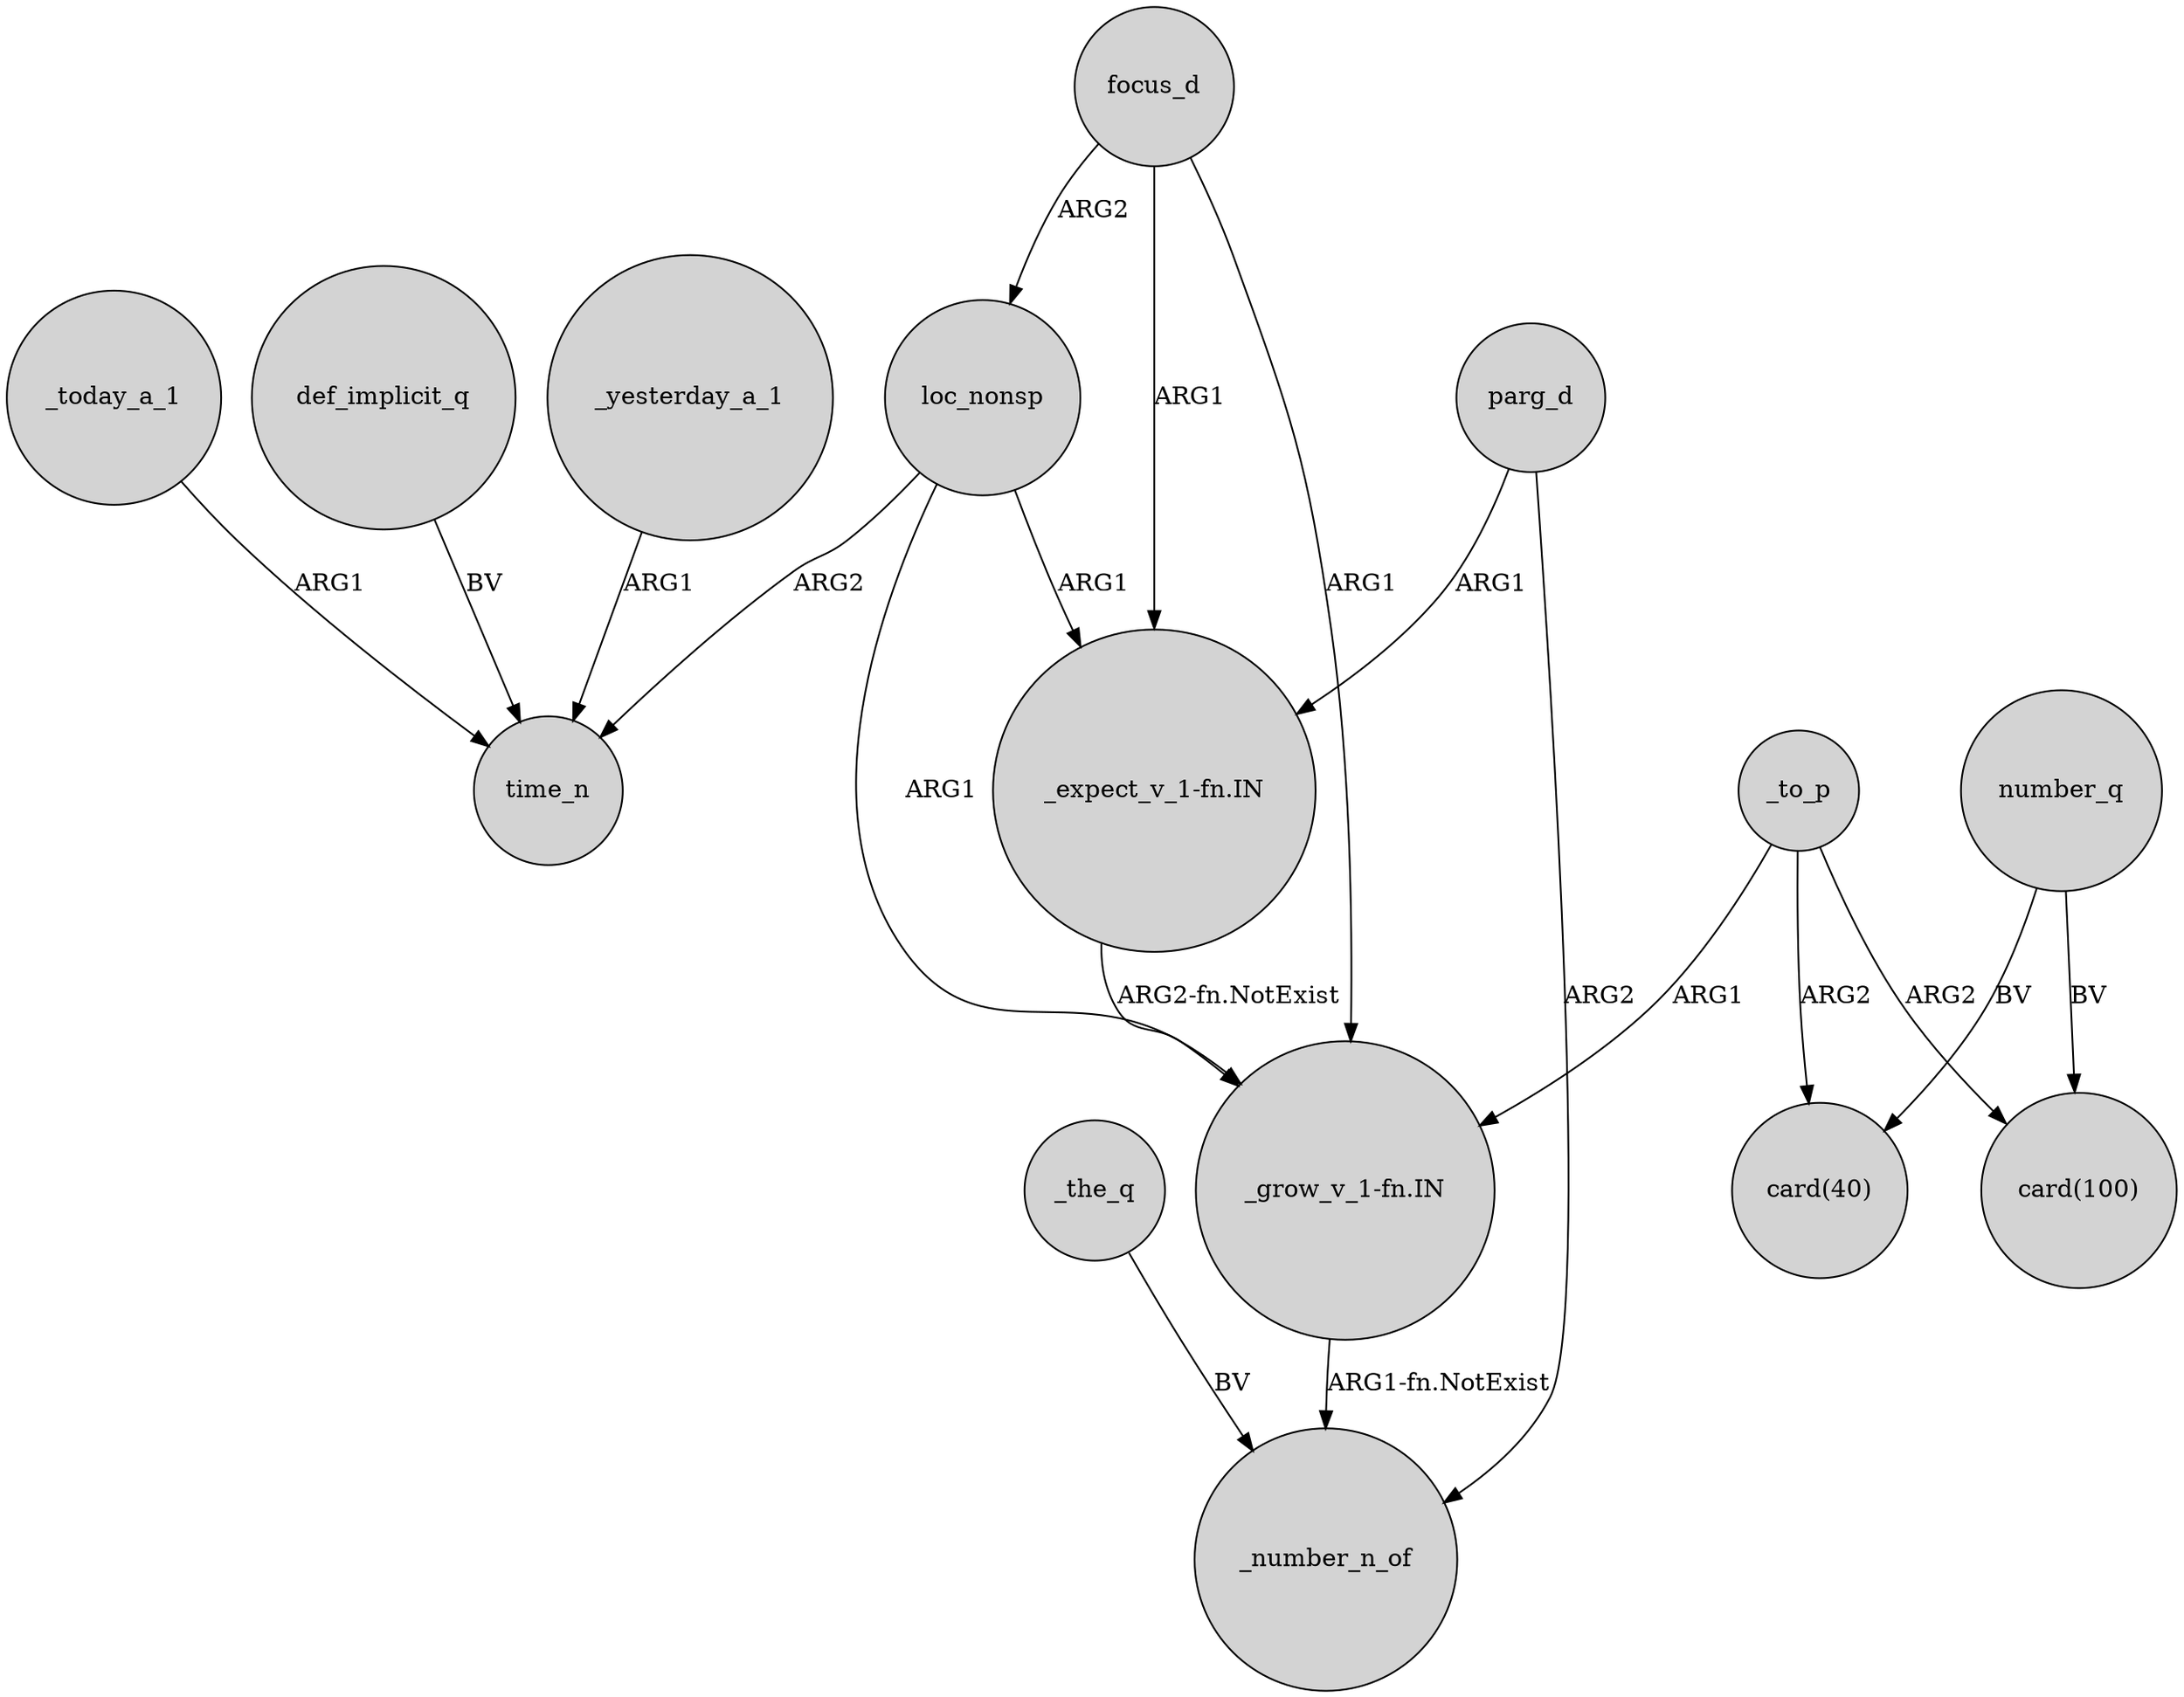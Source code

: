 digraph {
	node [shape=circle style=filled]
	focus_d -> loc_nonsp [label=ARG2]
	_yesterday_a_1 -> time_n [label=ARG1]
	_today_a_1 -> time_n [label=ARG1]
	_to_p -> "card(100)" [label=ARG2]
	_the_q -> _number_n_of [label=BV]
	loc_nonsp -> time_n [label=ARG2]
	_to_p -> "card(40)" [label=ARG2]
	loc_nonsp -> "_expect_v_1-fn.IN" [label=ARG1]
	focus_d -> "_expect_v_1-fn.IN" [label=ARG1]
	focus_d -> "_grow_v_1-fn.IN" [label=ARG1]
	number_q -> "card(100)" [label=BV]
	loc_nonsp -> "_grow_v_1-fn.IN" [label=ARG1]
	_to_p -> "_grow_v_1-fn.IN" [label=ARG1]
	parg_d -> "_expect_v_1-fn.IN" [label=ARG1]
	"_expect_v_1-fn.IN" -> "_grow_v_1-fn.IN" [label="ARG2-fn.NotExist"]
	"_grow_v_1-fn.IN" -> _number_n_of [label="ARG1-fn.NotExist"]
	parg_d -> _number_n_of [label=ARG2]
	number_q -> "card(40)" [label=BV]
	def_implicit_q -> time_n [label=BV]
}
